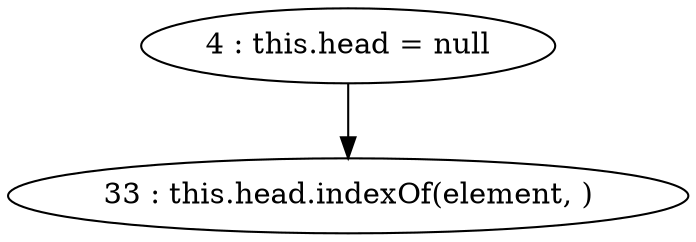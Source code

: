digraph G {
"4 : this.head = null"
"4 : this.head = null" -> "33 : this.head.indexOf(element, )"
"33 : this.head.indexOf(element, )"
}